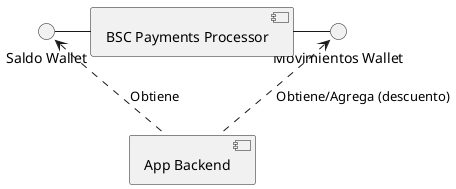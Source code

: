 @startuml
interface "Saldo Wallet" as SW
interface "Movimientos Wallet" as MW

[BSC Payments Processor]
[App Backend]

SW-[BSC Payments Processor]
[BSC Payments Processor]-MW

SW<..[App Backend]: Obtiene
MW<..[App Backend]: Obtiene/Agrega (descuento)

@enduml
